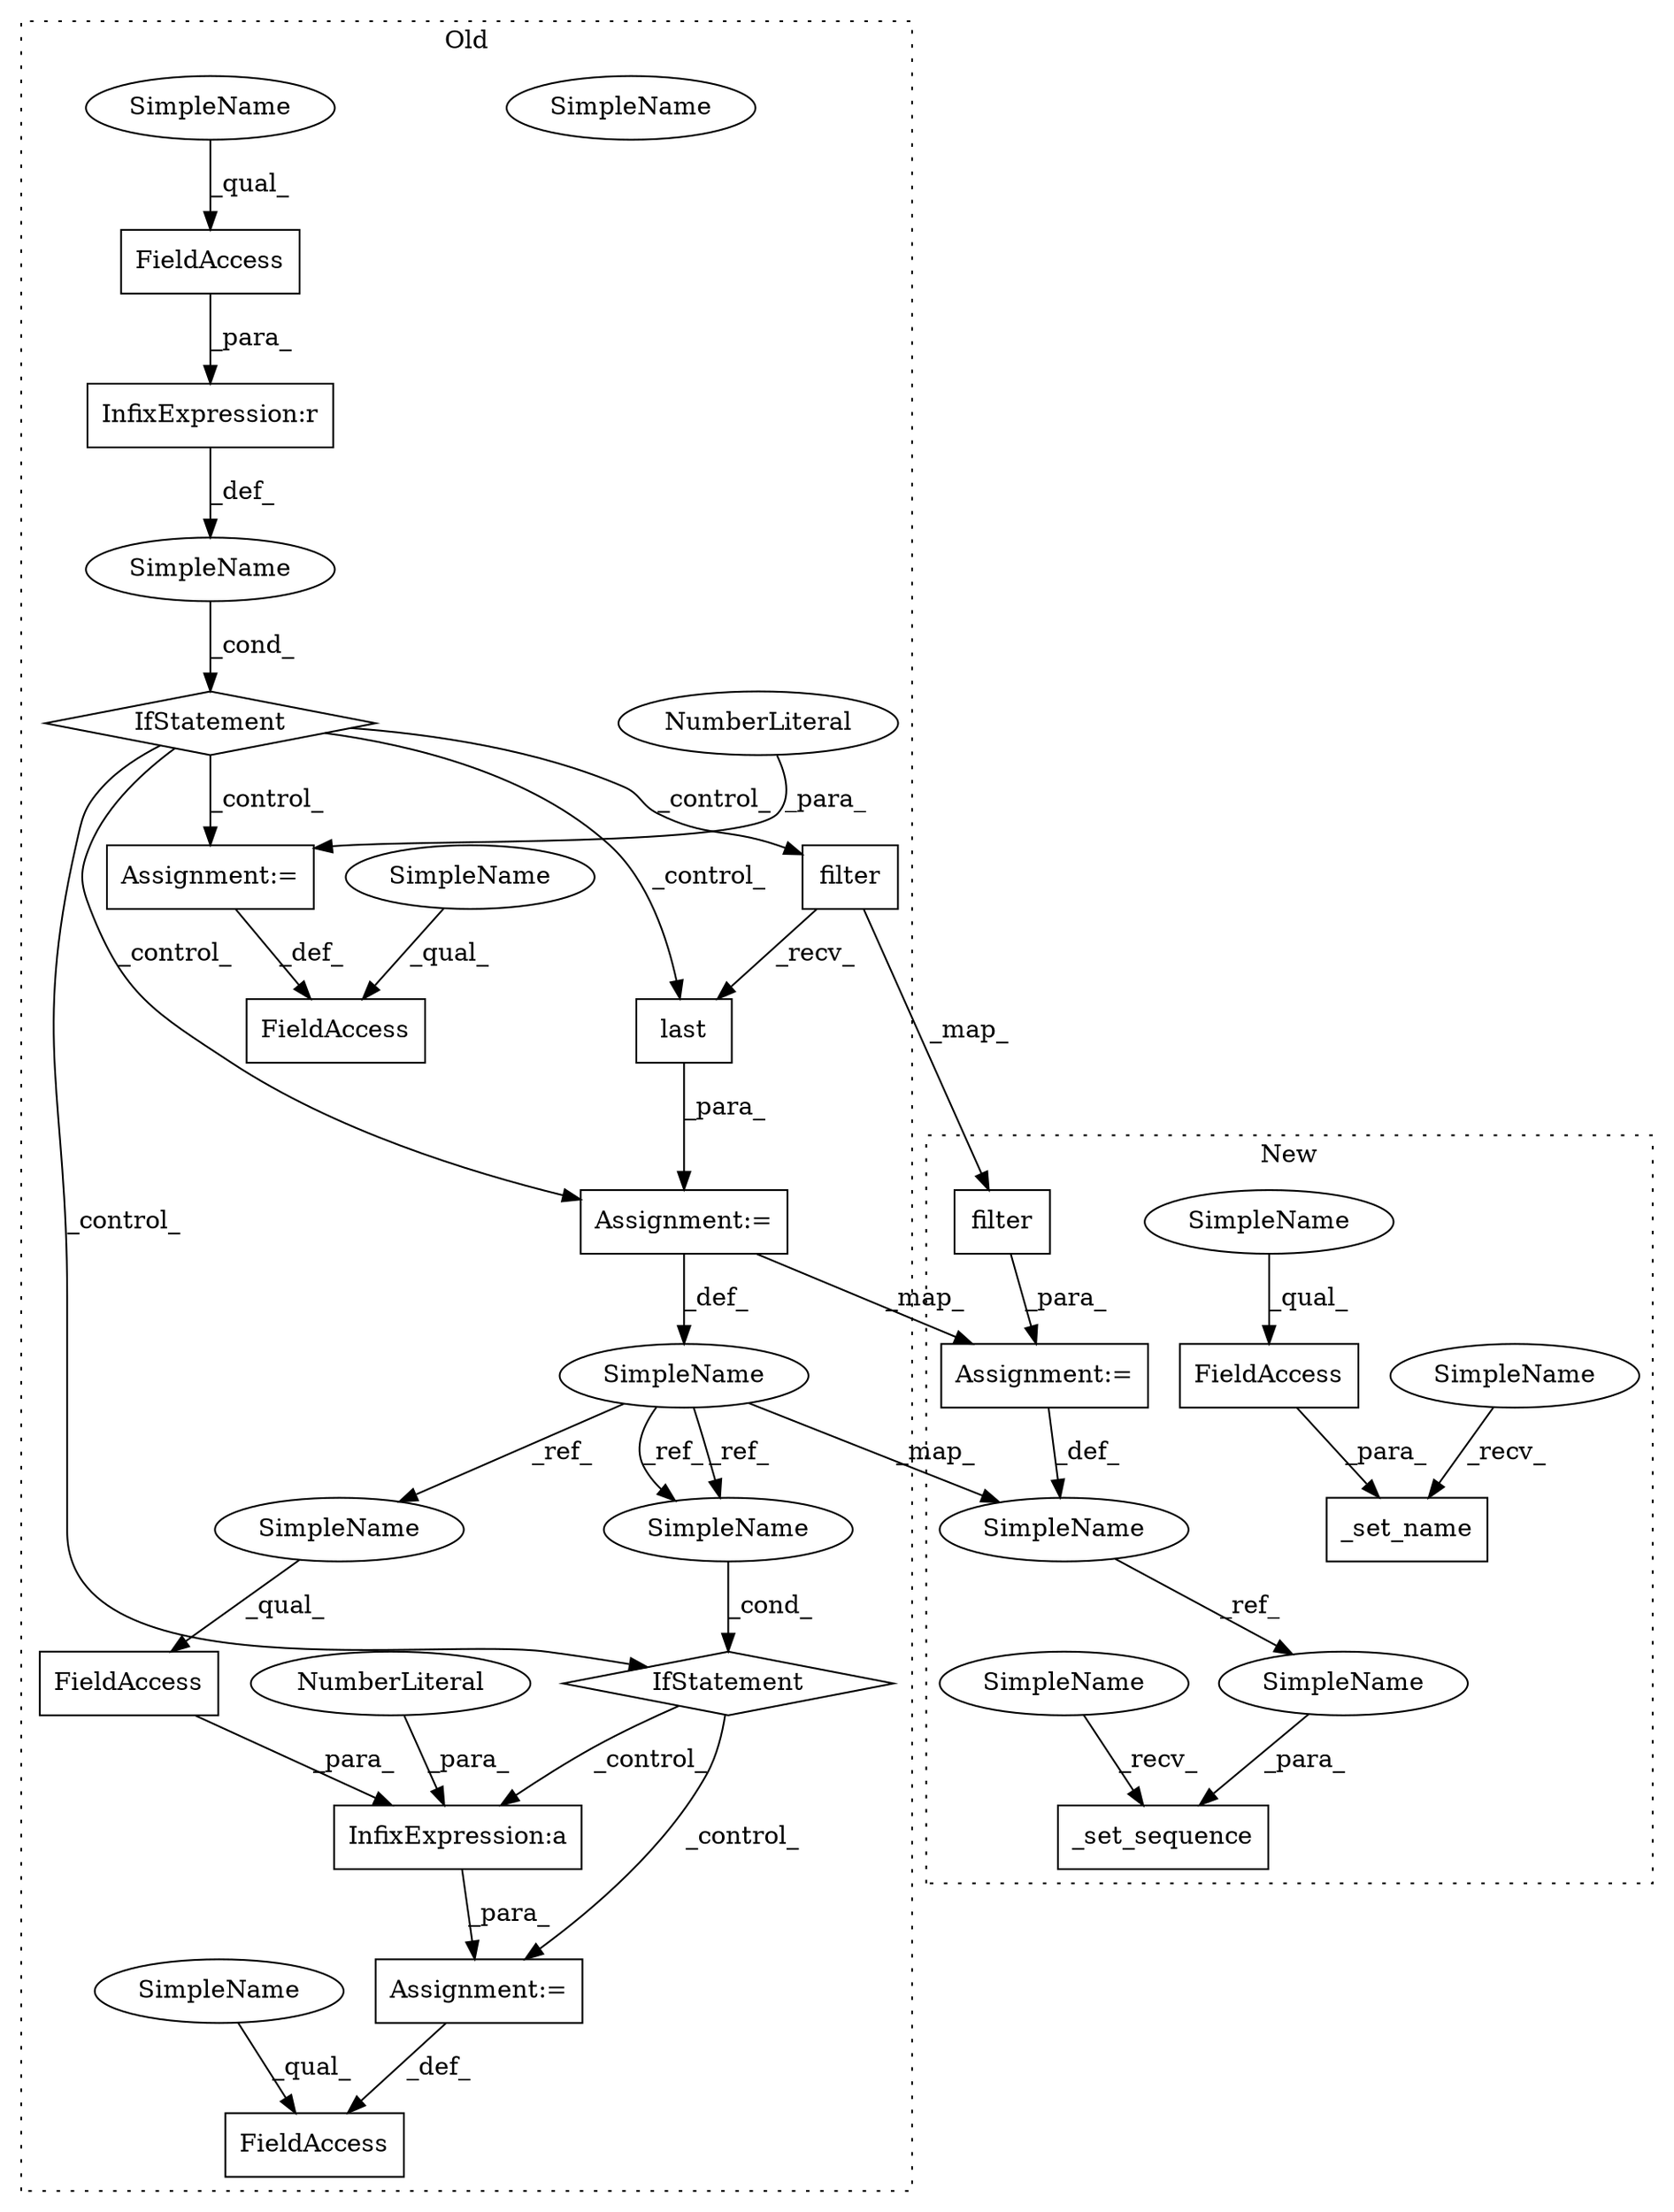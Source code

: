 digraph G {
subgraph cluster0 {
1 [label="IfStatement" a="25" s="1605,1613" l="4,2" shape="diamond"];
3 [label="SimpleName" a="42" s="1609" l="4" shape="ellipse"];
4 [label="Assignment:=" a="7" s="1638" l="1" shape="box"];
5 [label="FieldAccess" a="22" s="1625" l="13" shape="box"];
6 [label="FieldAccess" a="22" s="1582" l="13" shape="box"];
7 [label="Assignment:=" a="7" s="1595" l="1" shape="box"];
8 [label="InfixExpression:a" a="27" s="1653" l="3" shape="box"];
9 [label="NumberLiteral" a="34" s="1596" l="1" shape="ellipse"];
10 [label="NumberLiteral" a="34" s="1656" l="1" shape="ellipse"];
11 [label="InfixExpression:r" a="27" s="1507" l="4" shape="box"];
12 [label="last" a="32" s="1568" l="6" shape="box"];
13 [label="FieldAccess" a="22" s="1640" l="13" shape="box"];
15 [label="filter" a="32" s="1547,1566" l="7,1" shape="box"];
16 [label="FieldAccess" a="22" s="1500" l="7" shape="box"];
17 [label="SimpleName" a="42" s="1525" l="4" shape="ellipse"];
19 [label="IfStatement" a="25" s="1496,1515" l="4,2" shape="diamond"];
20 [label="SimpleName" a="42" s="" l="" shape="ellipse"];
22 [label="Assignment:=" a="7" s="1529" l="1" shape="box"];
25 [label="SimpleName" a="42" s="1640" l="4" shape="ellipse"];
26 [label="SimpleName" a="42" s="1609" l="4" shape="ellipse"];
27 [label="SimpleName" a="42" s="1500" l="4" shape="ellipse"];
28 [label="SimpleName" a="42" s="1625" l="4" shape="ellipse"];
29 [label="SimpleName" a="42" s="1582" l="4" shape="ellipse"];
label = "Old";
style="dotted";
}
subgraph cluster1 {
2 [label="_set_sequence" a="32" s="1596,1622" l="14,1" shape="box"];
14 [label="filter" a="32" s="1565,1584" l="7,1" shape="box"];
18 [label="SimpleName" a="42" s="1526" l="12" shape="ellipse"];
21 [label="Assignment:=" a="7" s="1538" l="1" shape="box"];
23 [label="_set_name" a="32" s="1634,1660" l="10,1" shape="box"];
24 [label="FieldAccess" a="22" s="1644" l="16" shape="box"];
30 [label="SimpleName" a="42" s="1610" l="12" shape="ellipse"];
31 [label="SimpleName" a="42" s="1591" l="4" shape="ellipse"];
32 [label="SimpleName" a="42" s="1629" l="4" shape="ellipse"];
33 [label="SimpleName" a="42" s="1644" l="4" shape="ellipse"];
label = "New";
style="dotted";
}
1 -> 4 [label="_control_"];
1 -> 8 [label="_control_"];
4 -> 5 [label="_def_"];
7 -> 6 [label="_def_"];
8 -> 4 [label="_para_"];
9 -> 7 [label="_para_"];
10 -> 8 [label="_para_"];
11 -> 20 [label="_def_"];
12 -> 22 [label="_para_"];
13 -> 8 [label="_para_"];
14 -> 21 [label="_para_"];
15 -> 12 [label="_recv_"];
15 -> 14 [label="_map_"];
16 -> 11 [label="_para_"];
17 -> 26 [label="_ref_"];
17 -> 18 [label="_map_"];
17 -> 25 [label="_ref_"];
17 -> 26 [label="_ref_"];
18 -> 30 [label="_ref_"];
19 -> 22 [label="_control_"];
19 -> 7 [label="_control_"];
19 -> 1 [label="_control_"];
19 -> 15 [label="_control_"];
19 -> 12 [label="_control_"];
20 -> 19 [label="_cond_"];
21 -> 18 [label="_def_"];
22 -> 21 [label="_map_"];
22 -> 17 [label="_def_"];
24 -> 23 [label="_para_"];
25 -> 13 [label="_qual_"];
26 -> 1 [label="_cond_"];
27 -> 16 [label="_qual_"];
28 -> 5 [label="_qual_"];
29 -> 6 [label="_qual_"];
30 -> 2 [label="_para_"];
31 -> 2 [label="_recv_"];
32 -> 23 [label="_recv_"];
33 -> 24 [label="_qual_"];
}